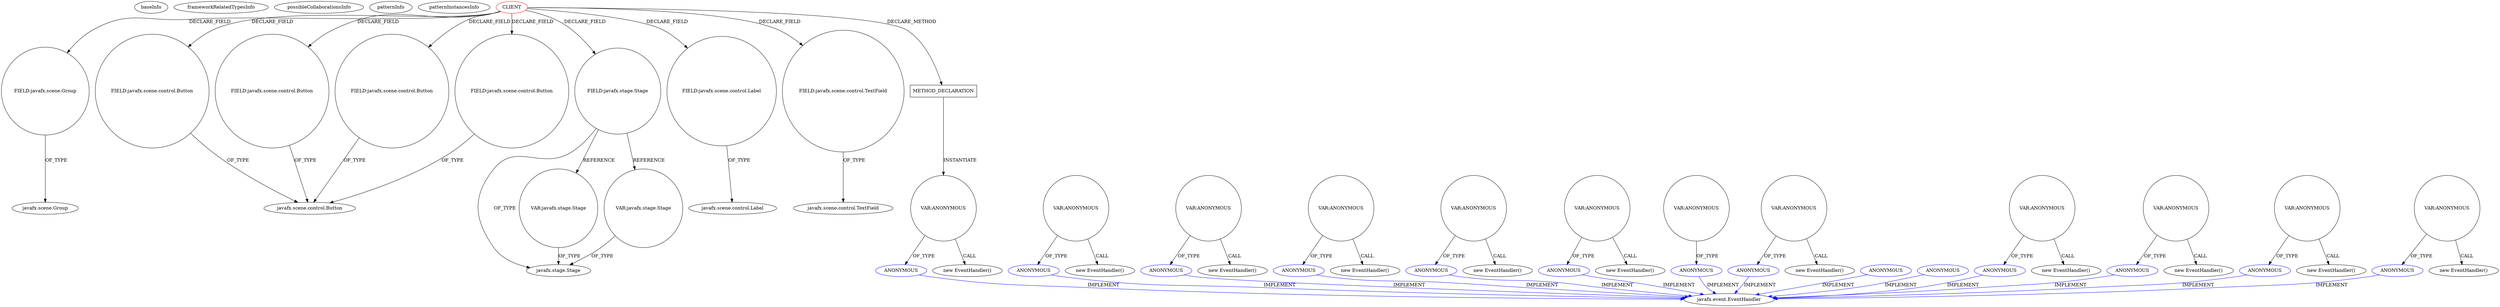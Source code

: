 digraph {
baseInfo[graphId=1432,category="pattern",isAnonymous=false,possibleRelation=false]
frameworkRelatedTypesInfo[]
possibleCollaborationsInfo[]
patternInfo[frequency=2.0,patternRootClient=0]
patternInstancesInfo[0="joelburget-miftiwac~/joelburget-miftiwac/miftiwac-master/src/Dynamic_page.java~Dynamic_page~3333",1="didygo-gce-display~/didygo-gce-display/gce-display-master/src/proto1/DashBoard.java~DashBoard~2407"]
28[label="FIELD:javafx.scene.Group",vertexType="FIELD_DECLARATION",isFrameworkType=false,shape=circle]
0[label="CLIENT",vertexType="ROOT_CLIENT_CLASS_DECLARATION",isFrameworkType=false,color=red]
62[label="FIELD:javafx.scene.control.Button",vertexType="FIELD_DECLARATION",isFrameworkType=false,shape=circle]
72[label="FIELD:javafx.scene.control.Button",vertexType="FIELD_DECLARATION",isFrameworkType=false,shape=circle]
30[label="FIELD:javafx.scene.control.Button",vertexType="FIELD_DECLARATION",isFrameworkType=false,shape=circle]
12[label="FIELD:javafx.scene.control.Button",vertexType="FIELD_DECLARATION",isFrameworkType=false,shape=circle]
70[label="FIELD:javafx.stage.Stage",vertexType="FIELD_DECLARATION",isFrameworkType=false,shape=circle]
18[label="FIELD:javafx.scene.control.Label",vertexType="FIELD_DECLARATION",isFrameworkType=false,shape=circle]
19[label="javafx.scene.control.Label",vertexType="FRAMEWORK_CLASS_TYPE",isFrameworkType=false]
13[label="javafx.scene.control.Button",vertexType="FRAMEWORK_CLASS_TYPE",isFrameworkType=false]
29[label="javafx.scene.Group",vertexType="FRAMEWORK_CLASS_TYPE",isFrameworkType=false]
48[label="FIELD:javafx.scene.control.TextField",vertexType="FIELD_DECLARATION",isFrameworkType=false,shape=circle]
71[label="javafx.stage.Stage",vertexType="FRAMEWORK_CLASS_TYPE",isFrameworkType=false]
1149[label="VAR:javafx.stage.Stage",vertexType="VARIABLE_EXPRESION",isFrameworkType=false,shape=circle]
709[label="VAR:javafx.stage.Stage",vertexType="VARIABLE_EXPRESION",isFrameworkType=false,shape=circle]
7[label="javafx.scene.control.TextField",vertexType="FRAMEWORK_CLASS_TYPE",isFrameworkType=false]
1152[label="METHOD_DECLARATION",vertexType="CLIENT_METHOD_DECLARATION",isFrameworkType=false,shape=box]
1173[label="VAR:ANONYMOUS",vertexType="VARIABLE_EXPRESION",isFrameworkType=false,shape=circle]
1174[label="ANONYMOUS",vertexType="REFERENCE_ANONYMOUS_DECLARATION",isFrameworkType=false,color=blue]
1172[label="new EventHandler()",vertexType="CONSTRUCTOR_CALL",isFrameworkType=false]
697[label="javafx.event.EventHandler",vertexType="FRAMEWORK_INTERFACE_TYPE",isFrameworkType=false]
769[label="ANONYMOUS",vertexType="REFERENCE_ANONYMOUS_DECLARATION",isFrameworkType=false,color=blue]
1147[label="ANONYMOUS",vertexType="REFERENCE_ANONYMOUS_DECLARATION",isFrameworkType=false,color=blue]
724[label="ANONYMOUS",vertexType="REFERENCE_ANONYMOUS_DECLARATION",isFrameworkType=false,color=blue]
777[label="ANONYMOUS",vertexType="REFERENCE_ANONYMOUS_DECLARATION",isFrameworkType=false,color=blue]
1112[label="ANONYMOUS",vertexType="REFERENCE_ANONYMOUS_DECLARATION",isFrameworkType=false,color=blue]
1038[label="ANONYMOUS",vertexType="REFERENCE_ANONYMOUS_DECLARATION",isFrameworkType=false,color=blue]
1121[label="ANONYMOUS",vertexType="REFERENCE_ANONYMOUS_DECLARATION",isFrameworkType=false,color=blue]
1099[label="ANONYMOUS",vertexType="REFERENCE_ANONYMOUS_DECLARATION",isFrameworkType=false,color=blue]
1163[label="ANONYMOUS",vertexType="REFERENCE_ANONYMOUS_DECLARATION",isFrameworkType=false,color=blue]
717[label="ANONYMOUS",vertexType="REFERENCE_ANONYMOUS_DECLARATION",isFrameworkType=false,color=blue]
814[label="ANONYMOUS",vertexType="REFERENCE_ANONYMOUS_DECLARATION",isFrameworkType=false,color=blue]
1085[label="ANONYMOUS",vertexType="REFERENCE_ANONYMOUS_DECLARATION",isFrameworkType=false,color=blue]
1134[label="ANONYMOUS",vertexType="REFERENCE_ANONYMOUS_DECLARATION",isFrameworkType=false,color=blue]
768[label="VAR:ANONYMOUS",vertexType="VARIABLE_EXPRESION",isFrameworkType=false,shape=circle]
767[label="new EventHandler()",vertexType="CONSTRUCTOR_CALL",isFrameworkType=false]
776[label="VAR:ANONYMOUS",vertexType="VARIABLE_EXPRESION",isFrameworkType=false,shape=circle]
775[label="new EventHandler()",vertexType="CONSTRUCTOR_CALL",isFrameworkType=false]
1120[label="VAR:ANONYMOUS",vertexType="VARIABLE_EXPRESION",isFrameworkType=false,shape=circle]
1119[label="new EventHandler()",vertexType="CONSTRUCTOR_CALL",isFrameworkType=false]
1084[label="VAR:ANONYMOUS",vertexType="VARIABLE_EXPRESION",isFrameworkType=false,shape=circle]
1083[label="new EventHandler()",vertexType="CONSTRUCTOR_CALL",isFrameworkType=false]
723[label="VAR:ANONYMOUS",vertexType="VARIABLE_EXPRESION",isFrameworkType=false,shape=circle]
722[label="new EventHandler()",vertexType="CONSTRUCTOR_CALL",isFrameworkType=false]
1146[label="VAR:ANONYMOUS",vertexType="VARIABLE_EXPRESION",isFrameworkType=false,shape=circle]
1145[label="new EventHandler()",vertexType="CONSTRUCTOR_CALL",isFrameworkType=false]
716[label="VAR:ANONYMOUS",vertexType="VARIABLE_EXPRESION",isFrameworkType=false,shape=circle]
715[label="new EventHandler()",vertexType="CONSTRUCTOR_CALL",isFrameworkType=false]
813[label="VAR:ANONYMOUS",vertexType="VARIABLE_EXPRESION",isFrameworkType=false,shape=circle]
812[label="new EventHandler()",vertexType="CONSTRUCTOR_CALL",isFrameworkType=false]
1111[label="VAR:ANONYMOUS",vertexType="VARIABLE_EXPRESION",isFrameworkType=false,shape=circle]
1110[label="new EventHandler()",vertexType="CONSTRUCTOR_CALL",isFrameworkType=false]
1133[label="VAR:ANONYMOUS",vertexType="VARIABLE_EXPRESION",isFrameworkType=false,shape=circle]
1132[label="new EventHandler()",vertexType="CONSTRUCTOR_CALL",isFrameworkType=false]
1037[label="VAR:ANONYMOUS",vertexType="VARIABLE_EXPRESION",isFrameworkType=false,shape=circle]
1038->697[label="IMPLEMENT",color=blue]
1111->1110[label="CALL"]
716->717[label="OF_TYPE"]
0->18[label="DECLARE_FIELD"]
1120->1121[label="OF_TYPE"]
716->715[label="CALL"]
0->48[label="DECLARE_FIELD"]
1146->1145[label="CALL"]
724->697[label="IMPLEMENT",color=blue]
0->30[label="DECLARE_FIELD"]
1084->1083[label="CALL"]
777->697[label="IMPLEMENT",color=blue]
1085->697[label="IMPLEMENT",color=blue]
1121->697[label="IMPLEMENT",color=blue]
1133->1134[label="OF_TYPE"]
813->812[label="CALL"]
28->29[label="OF_TYPE"]
0->62[label="DECLARE_FIELD"]
0->12[label="DECLARE_FIELD"]
769->697[label="IMPLEMENT",color=blue]
62->13[label="OF_TYPE"]
1134->697[label="IMPLEMENT",color=blue]
1149->71[label="OF_TYPE"]
813->814[label="OF_TYPE"]
717->697[label="IMPLEMENT",color=blue]
768->769[label="OF_TYPE"]
1163->697[label="IMPLEMENT",color=blue]
70->709[label="REFERENCE"]
1173->1174[label="OF_TYPE"]
72->13[label="OF_TYPE"]
1112->697[label="IMPLEMENT",color=blue]
12->13[label="OF_TYPE"]
1146->1147[label="OF_TYPE"]
0->1152[label="DECLARE_METHOD"]
70->71[label="OF_TYPE"]
768->767[label="CALL"]
0->72[label="DECLARE_FIELD"]
70->1149[label="REFERENCE"]
0->70[label="DECLARE_FIELD"]
1111->1112[label="OF_TYPE"]
30->13[label="OF_TYPE"]
1174->697[label="IMPLEMENT",color=blue]
48->7[label="OF_TYPE"]
1147->697[label="IMPLEMENT",color=blue]
814->697[label="IMPLEMENT",color=blue]
18->19[label="OF_TYPE"]
1152->1173[label="INSTANTIATE"]
0->28[label="DECLARE_FIELD"]
1099->697[label="IMPLEMENT",color=blue]
1037->1038[label="OF_TYPE"]
776->777[label="OF_TYPE"]
723->724[label="OF_TYPE"]
1173->1172[label="CALL"]
1120->1119[label="CALL"]
1084->1085[label="OF_TYPE"]
709->71[label="OF_TYPE"]
1133->1132[label="CALL"]
776->775[label="CALL"]
723->722[label="CALL"]
}
